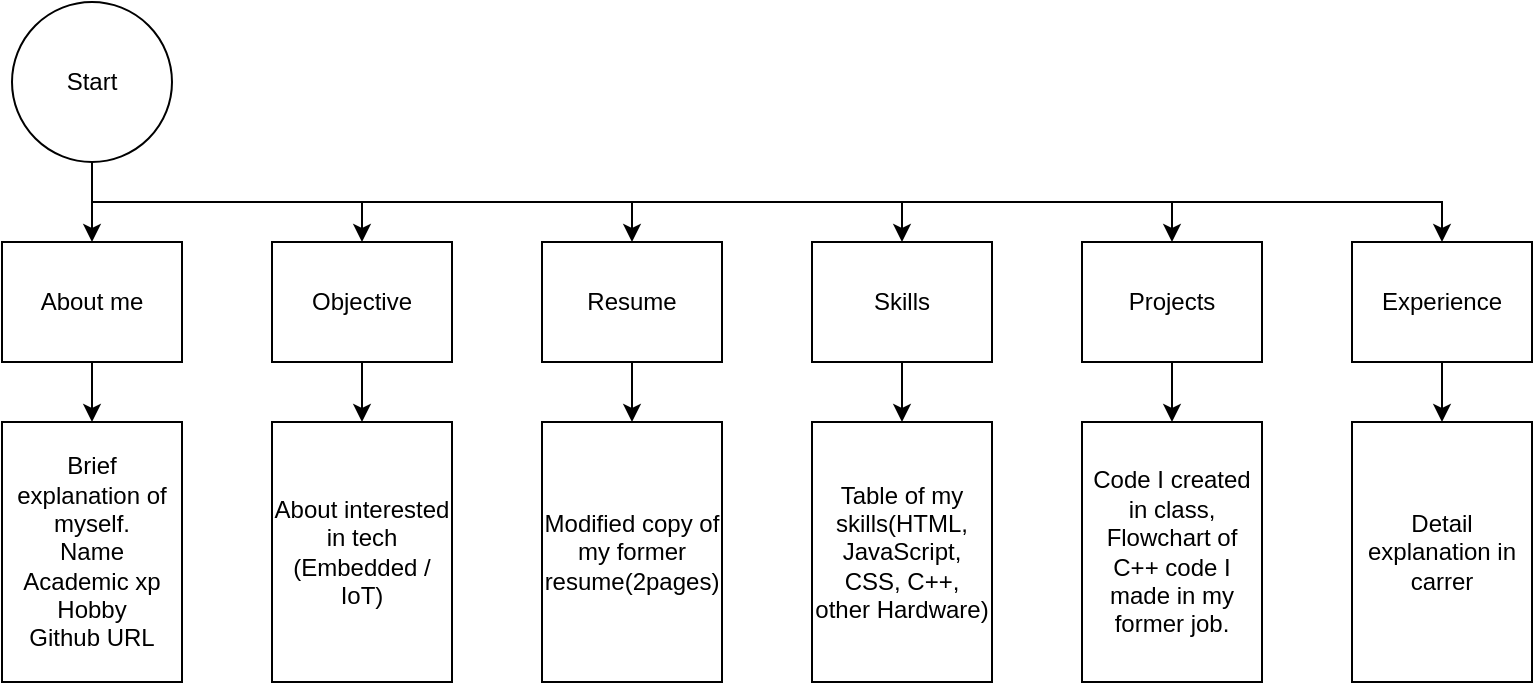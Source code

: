 <mxfile version="11.2.3" type="github" pages="1"><diagram id="kxUoW_vKtb2dktkh76ZB" name="Page-1"><mxGraphModel dx="1426" dy="698" grid="0" gridSize="10" guides="1" tooltips="1" connect="1" arrows="1" fold="1" page="1" pageScale="1" pageWidth="850" pageHeight="1100" math="0" shadow="0"><root><mxCell id="0"/><mxCell id="1" parent="0"/><mxCell id="FWMjxia3HY35Vs5Iji_R-3" value="" style="edgeStyle=orthogonalEdgeStyle;rounded=0;orthogonalLoop=1;jettySize=auto;html=1;" edge="1" parent="1" source="FWMjxia3HY35Vs5Iji_R-1" target="FWMjxia3HY35Vs5Iji_R-2"><mxGeometry relative="1" as="geometry"/></mxCell><mxCell id="FWMjxia3HY35Vs5Iji_R-12" style="edgeStyle=orthogonalEdgeStyle;rounded=0;orthogonalLoop=1;jettySize=auto;html=1;exitX=0.5;exitY=1;exitDx=0;exitDy=0;entryX=0.5;entryY=0;entryDx=0;entryDy=0;" edge="1" parent="1" source="FWMjxia3HY35Vs5Iji_R-1" target="FWMjxia3HY35Vs5Iji_R-7"><mxGeometry relative="1" as="geometry"><Array as="points"><mxPoint x="87" y="140"/><mxPoint x="222" y="140"/></Array></mxGeometry></mxCell><mxCell id="FWMjxia3HY35Vs5Iji_R-13" style="edgeStyle=orthogonalEdgeStyle;rounded=0;orthogonalLoop=1;jettySize=auto;html=1;exitX=0.5;exitY=1;exitDx=0;exitDy=0;" edge="1" parent="1" source="FWMjxia3HY35Vs5Iji_R-1" target="FWMjxia3HY35Vs5Iji_R-8"><mxGeometry relative="1" as="geometry"/></mxCell><mxCell id="FWMjxia3HY35Vs5Iji_R-15" style="edgeStyle=orthogonalEdgeStyle;rounded=0;orthogonalLoop=1;jettySize=auto;html=1;entryX=0.5;entryY=0;entryDx=0;entryDy=0;" edge="1" parent="1" source="FWMjxia3HY35Vs5Iji_R-1" target="FWMjxia3HY35Vs5Iji_R-9"><mxGeometry relative="1" as="geometry"><Array as="points"><mxPoint x="87" y="140"/><mxPoint x="492" y="140"/></Array></mxGeometry></mxCell><mxCell id="FWMjxia3HY35Vs5Iji_R-16" style="edgeStyle=orthogonalEdgeStyle;rounded=0;orthogonalLoop=1;jettySize=auto;html=1;" edge="1" parent="1" source="FWMjxia3HY35Vs5Iji_R-1" target="FWMjxia3HY35Vs5Iji_R-10"><mxGeometry relative="1" as="geometry"><Array as="points"><mxPoint x="87" y="140"/><mxPoint x="627" y="140"/></Array></mxGeometry></mxCell><mxCell id="FWMjxia3HY35Vs5Iji_R-17" style="edgeStyle=orthogonalEdgeStyle;rounded=0;orthogonalLoop=1;jettySize=auto;html=1;" edge="1" parent="1" source="FWMjxia3HY35Vs5Iji_R-1" target="FWMjxia3HY35Vs5Iji_R-11"><mxGeometry relative="1" as="geometry"><Array as="points"><mxPoint x="87" y="140"/><mxPoint x="762" y="140"/></Array></mxGeometry></mxCell><mxCell id="FWMjxia3HY35Vs5Iji_R-1" value="Start" style="ellipse;whiteSpace=wrap;html=1;aspect=fixed;" vertex="1" parent="1"><mxGeometry x="47" y="40" width="80" height="80" as="geometry"/></mxCell><mxCell id="FWMjxia3HY35Vs5Iji_R-19" style="edgeStyle=orthogonalEdgeStyle;rounded=0;orthogonalLoop=1;jettySize=auto;html=1;entryX=0.5;entryY=0;entryDx=0;entryDy=0;" edge="1" parent="1" source="FWMjxia3HY35Vs5Iji_R-2" target="FWMjxia3HY35Vs5Iji_R-18"><mxGeometry relative="1" as="geometry"/></mxCell><mxCell id="FWMjxia3HY35Vs5Iji_R-2" value="About me" style="rounded=0;whiteSpace=wrap;html=1;" vertex="1" parent="1"><mxGeometry x="42" y="160" width="90" height="60" as="geometry"/></mxCell><mxCell id="FWMjxia3HY35Vs5Iji_R-22" style="edgeStyle=orthogonalEdgeStyle;rounded=0;orthogonalLoop=1;jettySize=auto;html=1;entryX=0.5;entryY=0;entryDx=0;entryDy=0;" edge="1" parent="1" source="FWMjxia3HY35Vs5Iji_R-7" target="FWMjxia3HY35Vs5Iji_R-20"><mxGeometry relative="1" as="geometry"/></mxCell><mxCell id="FWMjxia3HY35Vs5Iji_R-7" value="Objective" style="rounded=0;whiteSpace=wrap;html=1;" vertex="1" parent="1"><mxGeometry x="177" y="160" width="90" height="60" as="geometry"/></mxCell><mxCell id="FWMjxia3HY35Vs5Iji_R-25" style="edgeStyle=orthogonalEdgeStyle;rounded=0;orthogonalLoop=1;jettySize=auto;html=1;entryX=0.5;entryY=0;entryDx=0;entryDy=0;" edge="1" parent="1" source="FWMjxia3HY35Vs5Iji_R-8" target="FWMjxia3HY35Vs5Iji_R-23"><mxGeometry relative="1" as="geometry"/></mxCell><mxCell id="FWMjxia3HY35Vs5Iji_R-8" value="Resume" style="rounded=0;whiteSpace=wrap;html=1;" vertex="1" parent="1"><mxGeometry x="312" y="160" width="90" height="60" as="geometry"/></mxCell><mxCell id="FWMjxia3HY35Vs5Iji_R-27" style="edgeStyle=orthogonalEdgeStyle;rounded=0;orthogonalLoop=1;jettySize=auto;html=1;entryX=0.5;entryY=0;entryDx=0;entryDy=0;" edge="1" parent="1" source="FWMjxia3HY35Vs5Iji_R-9" target="FWMjxia3HY35Vs5Iji_R-26"><mxGeometry relative="1" as="geometry"/></mxCell><mxCell id="FWMjxia3HY35Vs5Iji_R-9" value="Skills" style="rounded=0;whiteSpace=wrap;html=1;" vertex="1" parent="1"><mxGeometry x="447" y="160" width="90" height="60" as="geometry"/></mxCell><mxCell id="FWMjxia3HY35Vs5Iji_R-29" style="edgeStyle=orthogonalEdgeStyle;rounded=0;orthogonalLoop=1;jettySize=auto;html=1;entryX=0.5;entryY=0;entryDx=0;entryDy=0;" edge="1" parent="1" source="FWMjxia3HY35Vs5Iji_R-10" target="FWMjxia3HY35Vs5Iji_R-28"><mxGeometry relative="1" as="geometry"/></mxCell><mxCell id="FWMjxia3HY35Vs5Iji_R-10" value="Projects" style="rounded=0;whiteSpace=wrap;html=1;" vertex="1" parent="1"><mxGeometry x="582" y="160" width="90" height="60" as="geometry"/></mxCell><mxCell id="FWMjxia3HY35Vs5Iji_R-31" style="edgeStyle=orthogonalEdgeStyle;rounded=0;orthogonalLoop=1;jettySize=auto;html=1;entryX=0.5;entryY=0;entryDx=0;entryDy=0;" edge="1" parent="1" source="FWMjxia3HY35Vs5Iji_R-11" target="FWMjxia3HY35Vs5Iji_R-30"><mxGeometry relative="1" as="geometry"/></mxCell><mxCell id="FWMjxia3HY35Vs5Iji_R-11" value="Experience" style="rounded=0;whiteSpace=wrap;html=1;" vertex="1" parent="1"><mxGeometry x="717" y="160" width="90" height="60" as="geometry"/></mxCell><mxCell id="FWMjxia3HY35Vs5Iji_R-18" value="Brief explanation of myself.&lt;br&gt;Name&lt;br&gt;Academic xp&lt;br&gt;Hobby&lt;br&gt;Github URL" style="rounded=0;whiteSpace=wrap;html=1;" vertex="1" parent="1"><mxGeometry x="42" y="250" width="90" height="130" as="geometry"/></mxCell><mxCell id="FWMjxia3HY35Vs5Iji_R-20" value="About interested in tech (Embedded / IoT)" style="rounded=0;whiteSpace=wrap;html=1;" vertex="1" parent="1"><mxGeometry x="177" y="250" width="90" height="130" as="geometry"/></mxCell><mxCell id="FWMjxia3HY35Vs5Iji_R-23" value="Modified copy of my former resume(2pages)" style="rounded=0;whiteSpace=wrap;html=1;" vertex="1" parent="1"><mxGeometry x="312" y="250" width="90" height="130" as="geometry"/></mxCell><mxCell id="FWMjxia3HY35Vs5Iji_R-26" value="Table of my skills(HTML, JavaScript, CSS, C++, other Hardware)" style="rounded=0;whiteSpace=wrap;html=1;" vertex="1" parent="1"><mxGeometry x="447" y="250" width="90" height="130" as="geometry"/></mxCell><mxCell id="FWMjxia3HY35Vs5Iji_R-28" value="Code I created in class, Flowchart of C++ code I made in my former job." style="rounded=0;whiteSpace=wrap;html=1;" vertex="1" parent="1"><mxGeometry x="582" y="250" width="90" height="130" as="geometry"/></mxCell><mxCell id="FWMjxia3HY35Vs5Iji_R-30" value="Detail explanation in carrer" style="rounded=0;whiteSpace=wrap;html=1;" vertex="1" parent="1"><mxGeometry x="717" y="250" width="90" height="130" as="geometry"/></mxCell></root></mxGraphModel></diagram></mxfile>